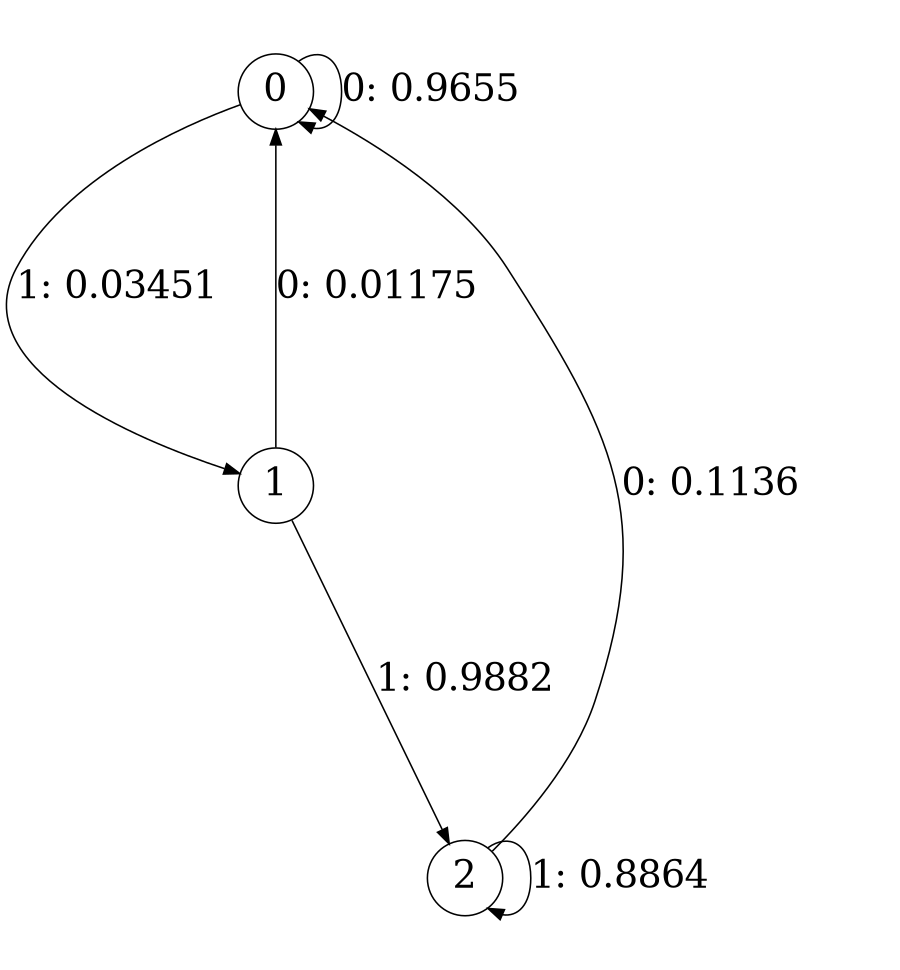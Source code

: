 digraph "ch2_both_grouped_df_L2" {
size = "6,8.5";
ratio = "fill";
node [shape = circle];
node [fontsize = 24];
edge [fontsize = 24];
0 -> 0 [label = "0: 0.9655   "];
0 -> 1 [label = "1: 0.03451  "];
1 -> 0 [label = "0: 0.01175  "];
1 -> 2 [label = "1: 0.9882   "];
2 -> 0 [label = "0: 0.1136   "];
2 -> 2 [label = "1: 0.8864   "];
}